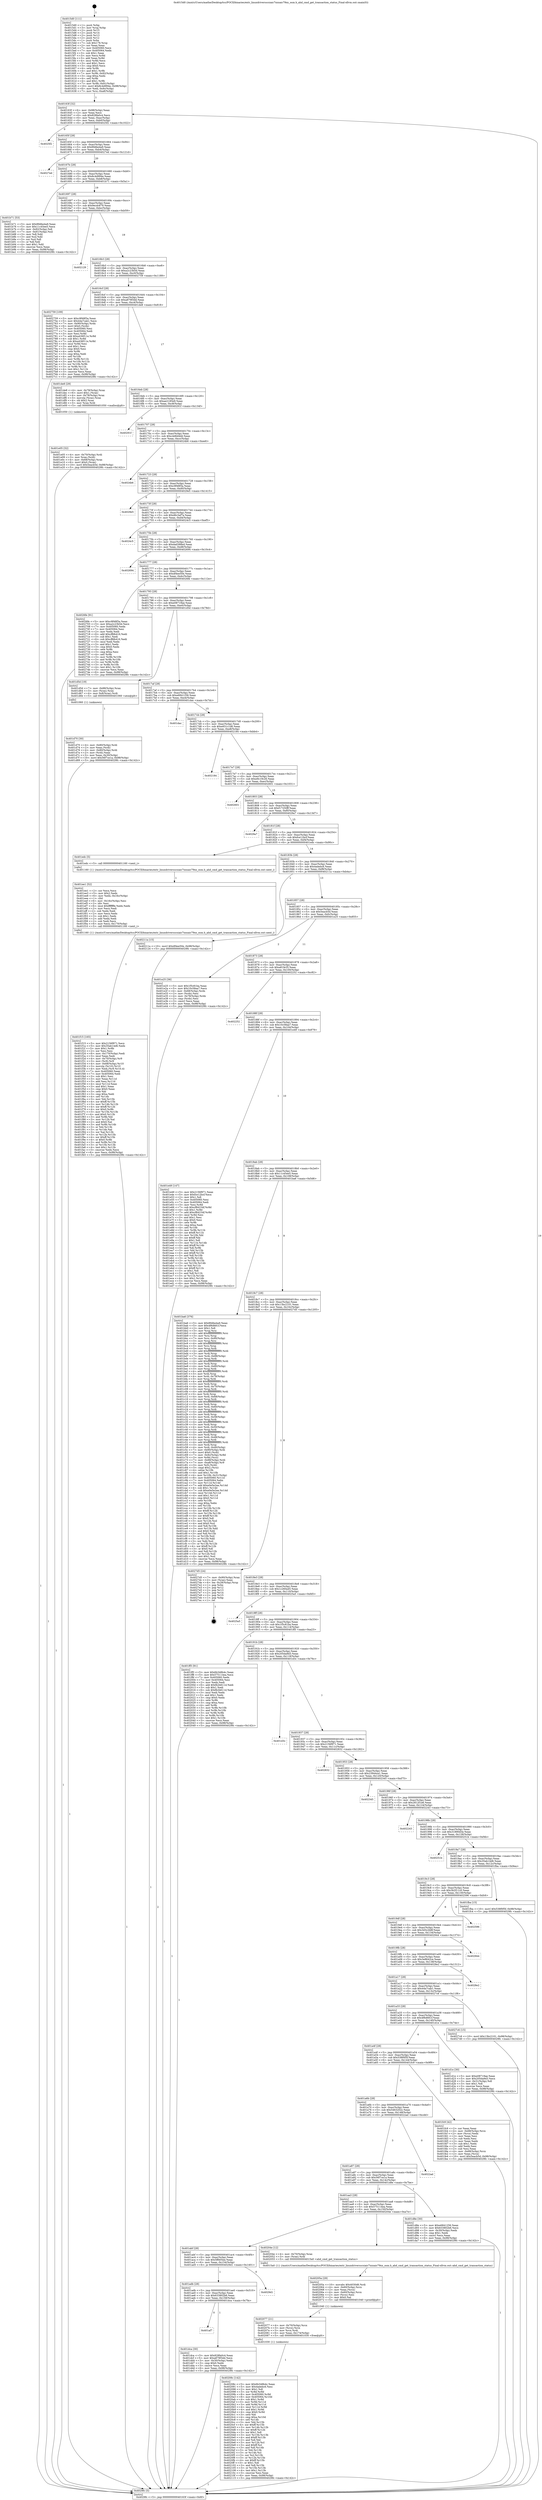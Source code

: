 digraph "0x4015d0" {
  label = "0x4015d0 (/mnt/c/Users/mathe/Desktop/tcc/POCII/binaries/extr_linuxdriversscsiaic7xxxaic79xx_osm.h_ahd_cmd_get_transaction_status_Final-ollvm.out::main(0))"
  labelloc = "t"
  node[shape=record]

  Entry [label="",width=0.3,height=0.3,shape=circle,fillcolor=black,style=filled]
  "0x40163f" [label="{
     0x40163f [32]\l
     | [instrs]\l
     &nbsp;&nbsp;0x40163f \<+6\>: mov -0x98(%rbp),%eax\l
     &nbsp;&nbsp;0x401645 \<+2\>: mov %eax,%ecx\l
     &nbsp;&nbsp;0x401647 \<+6\>: sub $0x828fa0c4,%ecx\l
     &nbsp;&nbsp;0x40164d \<+6\>: mov %eax,-0xac(%rbp)\l
     &nbsp;&nbsp;0x401653 \<+6\>: mov %ecx,-0xb0(%rbp)\l
     &nbsp;&nbsp;0x401659 \<+6\>: je 00000000004025f2 \<main+0x1022\>\l
  }"]
  "0x4025f2" [label="{
     0x4025f2\l
  }", style=dashed]
  "0x40165f" [label="{
     0x40165f [28]\l
     | [instrs]\l
     &nbsp;&nbsp;0x40165f \<+5\>: jmp 0000000000401664 \<main+0x94\>\l
     &nbsp;&nbsp;0x401664 \<+6\>: mov -0xac(%rbp),%eax\l
     &nbsp;&nbsp;0x40166a \<+5\>: sub $0x89dbe4a9,%eax\l
     &nbsp;&nbsp;0x40166f \<+6\>: mov %eax,-0xb4(%rbp)\l
     &nbsp;&nbsp;0x401675 \<+6\>: je 00000000004027ed \<main+0x121d\>\l
  }"]
  Exit [label="",width=0.3,height=0.3,shape=circle,fillcolor=black,style=filled,peripheries=2]
  "0x4027ed" [label="{
     0x4027ed\l
  }", style=dashed]
  "0x40167b" [label="{
     0x40167b [28]\l
     | [instrs]\l
     &nbsp;&nbsp;0x40167b \<+5\>: jmp 0000000000401680 \<main+0xb0\>\l
     &nbsp;&nbsp;0x401680 \<+6\>: mov -0xac(%rbp),%eax\l
     &nbsp;&nbsp;0x401686 \<+5\>: sub $0x8c4d994e,%eax\l
     &nbsp;&nbsp;0x40168b \<+6\>: mov %eax,-0xb8(%rbp)\l
     &nbsp;&nbsp;0x401691 \<+6\>: je 0000000000401b71 \<main+0x5a1\>\l
  }"]
  "0x40208c" [label="{
     0x40208c [142]\l
     | [instrs]\l
     &nbsp;&nbsp;0x40208c \<+5\>: mov $0x6b348b4c,%eax\l
     &nbsp;&nbsp;0x402091 \<+5\>: mov $0x4adebc6,%esi\l
     &nbsp;&nbsp;0x402096 \<+2\>: mov $0x1,%dl\l
     &nbsp;&nbsp;0x402098 \<+3\>: xor %r8d,%r8d\l
     &nbsp;&nbsp;0x40209b \<+8\>: mov 0x405060,%r9d\l
     &nbsp;&nbsp;0x4020a3 \<+8\>: mov 0x405064,%r10d\l
     &nbsp;&nbsp;0x4020ab \<+4\>: sub $0x1,%r8d\l
     &nbsp;&nbsp;0x4020af \<+3\>: mov %r9d,%r11d\l
     &nbsp;&nbsp;0x4020b2 \<+3\>: add %r8d,%r11d\l
     &nbsp;&nbsp;0x4020b5 \<+4\>: imul %r11d,%r9d\l
     &nbsp;&nbsp;0x4020b9 \<+4\>: and $0x1,%r9d\l
     &nbsp;&nbsp;0x4020bd \<+4\>: cmp $0x0,%r9d\l
     &nbsp;&nbsp;0x4020c1 \<+3\>: sete %bl\l
     &nbsp;&nbsp;0x4020c4 \<+4\>: cmp $0xa,%r10d\l
     &nbsp;&nbsp;0x4020c8 \<+4\>: setl %r14b\l
     &nbsp;&nbsp;0x4020cc \<+3\>: mov %bl,%r15b\l
     &nbsp;&nbsp;0x4020cf \<+4\>: xor $0xff,%r15b\l
     &nbsp;&nbsp;0x4020d3 \<+3\>: mov %r14b,%r12b\l
     &nbsp;&nbsp;0x4020d6 \<+4\>: xor $0xff,%r12b\l
     &nbsp;&nbsp;0x4020da \<+3\>: xor $0x1,%dl\l
     &nbsp;&nbsp;0x4020dd \<+3\>: mov %r15b,%r13b\l
     &nbsp;&nbsp;0x4020e0 \<+4\>: and $0xff,%r13b\l
     &nbsp;&nbsp;0x4020e4 \<+2\>: and %dl,%bl\l
     &nbsp;&nbsp;0x4020e6 \<+3\>: mov %r12b,%cl\l
     &nbsp;&nbsp;0x4020e9 \<+3\>: and $0xff,%cl\l
     &nbsp;&nbsp;0x4020ec \<+3\>: and %dl,%r14b\l
     &nbsp;&nbsp;0x4020ef \<+3\>: or %bl,%r13b\l
     &nbsp;&nbsp;0x4020f2 \<+3\>: or %r14b,%cl\l
     &nbsp;&nbsp;0x4020f5 \<+3\>: xor %cl,%r13b\l
     &nbsp;&nbsp;0x4020f8 \<+3\>: or %r12b,%r15b\l
     &nbsp;&nbsp;0x4020fb \<+4\>: xor $0xff,%r15b\l
     &nbsp;&nbsp;0x4020ff \<+3\>: or $0x1,%dl\l
     &nbsp;&nbsp;0x402102 \<+3\>: and %dl,%r15b\l
     &nbsp;&nbsp;0x402105 \<+3\>: or %r15b,%r13b\l
     &nbsp;&nbsp;0x402108 \<+4\>: test $0x1,%r13b\l
     &nbsp;&nbsp;0x40210c \<+3\>: cmovne %esi,%eax\l
     &nbsp;&nbsp;0x40210f \<+6\>: mov %eax,-0x98(%rbp)\l
     &nbsp;&nbsp;0x402115 \<+5\>: jmp 00000000004029fc \<main+0x142c\>\l
  }"]
  "0x401b71" [label="{
     0x401b71 [53]\l
     | [instrs]\l
     &nbsp;&nbsp;0x401b71 \<+5\>: mov $0x89dbe4a9,%eax\l
     &nbsp;&nbsp;0x401b76 \<+5\>: mov $0x11c45ee5,%ecx\l
     &nbsp;&nbsp;0x401b7b \<+6\>: mov -0x92(%rbp),%dl\l
     &nbsp;&nbsp;0x401b81 \<+7\>: mov -0x91(%rbp),%sil\l
     &nbsp;&nbsp;0x401b88 \<+3\>: mov %dl,%dil\l
     &nbsp;&nbsp;0x401b8b \<+3\>: and %sil,%dil\l
     &nbsp;&nbsp;0x401b8e \<+3\>: xor %sil,%dl\l
     &nbsp;&nbsp;0x401b91 \<+3\>: or %dl,%dil\l
     &nbsp;&nbsp;0x401b94 \<+4\>: test $0x1,%dil\l
     &nbsp;&nbsp;0x401b98 \<+3\>: cmovne %ecx,%eax\l
     &nbsp;&nbsp;0x401b9b \<+6\>: mov %eax,-0x98(%rbp)\l
     &nbsp;&nbsp;0x401ba1 \<+5\>: jmp 00000000004029fc \<main+0x142c\>\l
  }"]
  "0x401697" [label="{
     0x401697 [28]\l
     | [instrs]\l
     &nbsp;&nbsp;0x401697 \<+5\>: jmp 000000000040169c \<main+0xcc\>\l
     &nbsp;&nbsp;0x40169c \<+6\>: mov -0xac(%rbp),%eax\l
     &nbsp;&nbsp;0x4016a2 \<+5\>: sub $0x9ecdc679,%eax\l
     &nbsp;&nbsp;0x4016a7 \<+6\>: mov %eax,-0xbc(%rbp)\l
     &nbsp;&nbsp;0x4016ad \<+6\>: je 0000000000402129 \<main+0xb59\>\l
  }"]
  "0x4029fc" [label="{
     0x4029fc [5]\l
     | [instrs]\l
     &nbsp;&nbsp;0x4029fc \<+5\>: jmp 000000000040163f \<main+0x6f\>\l
  }"]
  "0x4015d0" [label="{
     0x4015d0 [111]\l
     | [instrs]\l
     &nbsp;&nbsp;0x4015d0 \<+1\>: push %rbp\l
     &nbsp;&nbsp;0x4015d1 \<+3\>: mov %rsp,%rbp\l
     &nbsp;&nbsp;0x4015d4 \<+2\>: push %r15\l
     &nbsp;&nbsp;0x4015d6 \<+2\>: push %r14\l
     &nbsp;&nbsp;0x4015d8 \<+2\>: push %r13\l
     &nbsp;&nbsp;0x4015da \<+2\>: push %r12\l
     &nbsp;&nbsp;0x4015dc \<+1\>: push %rbx\l
     &nbsp;&nbsp;0x4015dd \<+7\>: sub $0x178,%rsp\l
     &nbsp;&nbsp;0x4015e4 \<+2\>: xor %eax,%eax\l
     &nbsp;&nbsp;0x4015e6 \<+7\>: mov 0x405060,%ecx\l
     &nbsp;&nbsp;0x4015ed \<+7\>: mov 0x405064,%edx\l
     &nbsp;&nbsp;0x4015f4 \<+3\>: sub $0x1,%eax\l
     &nbsp;&nbsp;0x4015f7 \<+3\>: mov %ecx,%r8d\l
     &nbsp;&nbsp;0x4015fa \<+3\>: add %eax,%r8d\l
     &nbsp;&nbsp;0x4015fd \<+4\>: imul %r8d,%ecx\l
     &nbsp;&nbsp;0x401601 \<+3\>: and $0x1,%ecx\l
     &nbsp;&nbsp;0x401604 \<+3\>: cmp $0x0,%ecx\l
     &nbsp;&nbsp;0x401607 \<+4\>: sete %r9b\l
     &nbsp;&nbsp;0x40160b \<+4\>: and $0x1,%r9b\l
     &nbsp;&nbsp;0x40160f \<+7\>: mov %r9b,-0x92(%rbp)\l
     &nbsp;&nbsp;0x401616 \<+3\>: cmp $0xa,%edx\l
     &nbsp;&nbsp;0x401619 \<+4\>: setl %r9b\l
     &nbsp;&nbsp;0x40161d \<+4\>: and $0x1,%r9b\l
     &nbsp;&nbsp;0x401621 \<+7\>: mov %r9b,-0x91(%rbp)\l
     &nbsp;&nbsp;0x401628 \<+10\>: movl $0x8c4d994e,-0x98(%rbp)\l
     &nbsp;&nbsp;0x401632 \<+6\>: mov %edi,-0x9c(%rbp)\l
     &nbsp;&nbsp;0x401638 \<+7\>: mov %rsi,-0xa8(%rbp)\l
  }"]
  "0x402077" [label="{
     0x402077 [21]\l
     | [instrs]\l
     &nbsp;&nbsp;0x402077 \<+4\>: mov -0x70(%rbp),%rcx\l
     &nbsp;&nbsp;0x40207b \<+3\>: mov (%rcx),%rcx\l
     &nbsp;&nbsp;0x40207e \<+3\>: mov %rcx,%rdi\l
     &nbsp;&nbsp;0x402081 \<+6\>: mov %eax,-0x174(%rbp)\l
     &nbsp;&nbsp;0x402087 \<+5\>: call 0000000000401030 \<free@plt\>\l
     | [calls]\l
     &nbsp;&nbsp;0x401030 \{1\} (unknown)\l
  }"]
  "0x402129" [label="{
     0x402129\l
  }", style=dashed]
  "0x4016b3" [label="{
     0x4016b3 [28]\l
     | [instrs]\l
     &nbsp;&nbsp;0x4016b3 \<+5\>: jmp 00000000004016b8 \<main+0xe8\>\l
     &nbsp;&nbsp;0x4016b8 \<+6\>: mov -0xac(%rbp),%eax\l
     &nbsp;&nbsp;0x4016be \<+5\>: sub $0xa2c23b5d,%eax\l
     &nbsp;&nbsp;0x4016c3 \<+6\>: mov %eax,-0xc0(%rbp)\l
     &nbsp;&nbsp;0x4016c9 \<+6\>: je 0000000000402759 \<main+0x1189\>\l
  }"]
  "0x40205a" [label="{
     0x40205a [29]\l
     | [instrs]\l
     &nbsp;&nbsp;0x40205a \<+10\>: movabs $0x4030d6,%rdi\l
     &nbsp;&nbsp;0x402064 \<+4\>: mov -0x60(%rbp),%rcx\l
     &nbsp;&nbsp;0x402068 \<+2\>: mov %eax,(%rcx)\l
     &nbsp;&nbsp;0x40206a \<+4\>: mov -0x60(%rbp),%rcx\l
     &nbsp;&nbsp;0x40206e \<+2\>: mov (%rcx),%esi\l
     &nbsp;&nbsp;0x402070 \<+2\>: mov $0x0,%al\l
     &nbsp;&nbsp;0x402072 \<+5\>: call 0000000000401040 \<printf@plt\>\l
     | [calls]\l
     &nbsp;&nbsp;0x401040 \{1\} (unknown)\l
  }"]
  "0x402759" [label="{
     0x402759 [109]\l
     | [instrs]\l
     &nbsp;&nbsp;0x402759 \<+5\>: mov $0xc9f48f3a,%eax\l
     &nbsp;&nbsp;0x40275e \<+5\>: mov $0x44a7cab1,%ecx\l
     &nbsp;&nbsp;0x402763 \<+7\>: mov -0x90(%rbp),%rdx\l
     &nbsp;&nbsp;0x40276a \<+6\>: movl $0x0,(%rdx)\l
     &nbsp;&nbsp;0x402770 \<+7\>: mov 0x405060,%esi\l
     &nbsp;&nbsp;0x402777 \<+7\>: mov 0x405064,%edi\l
     &nbsp;&nbsp;0x40277e \<+3\>: mov %esi,%r8d\l
     &nbsp;&nbsp;0x402781 \<+7\>: add $0xa436f11e,%r8d\l
     &nbsp;&nbsp;0x402788 \<+4\>: sub $0x1,%r8d\l
     &nbsp;&nbsp;0x40278c \<+7\>: sub $0xa436f11e,%r8d\l
     &nbsp;&nbsp;0x402793 \<+4\>: imul %r8d,%esi\l
     &nbsp;&nbsp;0x402797 \<+3\>: and $0x1,%esi\l
     &nbsp;&nbsp;0x40279a \<+3\>: cmp $0x0,%esi\l
     &nbsp;&nbsp;0x40279d \<+4\>: sete %r9b\l
     &nbsp;&nbsp;0x4027a1 \<+3\>: cmp $0xa,%edi\l
     &nbsp;&nbsp;0x4027a4 \<+4\>: setl %r10b\l
     &nbsp;&nbsp;0x4027a8 \<+3\>: mov %r9b,%r11b\l
     &nbsp;&nbsp;0x4027ab \<+3\>: and %r10b,%r11b\l
     &nbsp;&nbsp;0x4027ae \<+3\>: xor %r10b,%r9b\l
     &nbsp;&nbsp;0x4027b1 \<+3\>: or %r9b,%r11b\l
     &nbsp;&nbsp;0x4027b4 \<+4\>: test $0x1,%r11b\l
     &nbsp;&nbsp;0x4027b8 \<+3\>: cmovne %ecx,%eax\l
     &nbsp;&nbsp;0x4027bb \<+6\>: mov %eax,-0x98(%rbp)\l
     &nbsp;&nbsp;0x4027c1 \<+5\>: jmp 00000000004029fc \<main+0x142c\>\l
  }"]
  "0x4016cf" [label="{
     0x4016cf [28]\l
     | [instrs]\l
     &nbsp;&nbsp;0x4016cf \<+5\>: jmp 00000000004016d4 \<main+0x104\>\l
     &nbsp;&nbsp;0x4016d4 \<+6\>: mov -0xac(%rbp),%eax\l
     &nbsp;&nbsp;0x4016da \<+5\>: sub $0xa879f3dd,%eax\l
     &nbsp;&nbsp;0x4016df \<+6\>: mov %eax,-0xc4(%rbp)\l
     &nbsp;&nbsp;0x4016e5 \<+6\>: je 0000000000401de8 \<main+0x818\>\l
  }"]
  "0x401f15" [label="{
     0x401f15 [165]\l
     | [instrs]\l
     &nbsp;&nbsp;0x401f15 \<+5\>: mov $0x2156f971,%ecx\l
     &nbsp;&nbsp;0x401f1a \<+5\>: mov $0x35ab14d6,%edx\l
     &nbsp;&nbsp;0x401f1f \<+3\>: mov $0x1,%r8b\l
     &nbsp;&nbsp;0x401f22 \<+2\>: xor %esi,%esi\l
     &nbsp;&nbsp;0x401f24 \<+6\>: mov -0x170(%rbp),%edi\l
     &nbsp;&nbsp;0x401f2a \<+3\>: imul %eax,%edi\l
     &nbsp;&nbsp;0x401f2d \<+4\>: mov -0x70(%rbp),%r9\l
     &nbsp;&nbsp;0x401f31 \<+3\>: mov (%r9),%r9\l
     &nbsp;&nbsp;0x401f34 \<+4\>: mov -0x68(%rbp),%r10\l
     &nbsp;&nbsp;0x401f38 \<+3\>: movslq (%r10),%r10\l
     &nbsp;&nbsp;0x401f3b \<+4\>: mov %edi,(%r9,%r10,4)\l
     &nbsp;&nbsp;0x401f3f \<+7\>: mov 0x405060,%eax\l
     &nbsp;&nbsp;0x401f46 \<+7\>: mov 0x405064,%edi\l
     &nbsp;&nbsp;0x401f4d \<+3\>: sub $0x1,%esi\l
     &nbsp;&nbsp;0x401f50 \<+3\>: mov %eax,%r11d\l
     &nbsp;&nbsp;0x401f53 \<+3\>: add %esi,%r11d\l
     &nbsp;&nbsp;0x401f56 \<+4\>: imul %r11d,%eax\l
     &nbsp;&nbsp;0x401f5a \<+3\>: and $0x1,%eax\l
     &nbsp;&nbsp;0x401f5d \<+3\>: cmp $0x0,%eax\l
     &nbsp;&nbsp;0x401f60 \<+3\>: sete %bl\l
     &nbsp;&nbsp;0x401f63 \<+3\>: cmp $0xa,%edi\l
     &nbsp;&nbsp;0x401f66 \<+4\>: setl %r14b\l
     &nbsp;&nbsp;0x401f6a \<+3\>: mov %bl,%r15b\l
     &nbsp;&nbsp;0x401f6d \<+4\>: xor $0xff,%r15b\l
     &nbsp;&nbsp;0x401f71 \<+3\>: mov %r14b,%r12b\l
     &nbsp;&nbsp;0x401f74 \<+4\>: xor $0xff,%r12b\l
     &nbsp;&nbsp;0x401f78 \<+4\>: xor $0x0,%r8b\l
     &nbsp;&nbsp;0x401f7c \<+3\>: mov %r15b,%r13b\l
     &nbsp;&nbsp;0x401f7f \<+4\>: and $0x0,%r13b\l
     &nbsp;&nbsp;0x401f83 \<+3\>: and %r8b,%bl\l
     &nbsp;&nbsp;0x401f86 \<+3\>: mov %r12b,%al\l
     &nbsp;&nbsp;0x401f89 \<+2\>: and $0x0,%al\l
     &nbsp;&nbsp;0x401f8b \<+3\>: and %r8b,%r14b\l
     &nbsp;&nbsp;0x401f8e \<+3\>: or %bl,%r13b\l
     &nbsp;&nbsp;0x401f91 \<+3\>: or %r14b,%al\l
     &nbsp;&nbsp;0x401f94 \<+3\>: xor %al,%r13b\l
     &nbsp;&nbsp;0x401f97 \<+3\>: or %r12b,%r15b\l
     &nbsp;&nbsp;0x401f9a \<+4\>: xor $0xff,%r15b\l
     &nbsp;&nbsp;0x401f9e \<+4\>: or $0x0,%r8b\l
     &nbsp;&nbsp;0x401fa2 \<+3\>: and %r8b,%r15b\l
     &nbsp;&nbsp;0x401fa5 \<+3\>: or %r15b,%r13b\l
     &nbsp;&nbsp;0x401fa8 \<+4\>: test $0x1,%r13b\l
     &nbsp;&nbsp;0x401fac \<+3\>: cmovne %edx,%ecx\l
     &nbsp;&nbsp;0x401faf \<+6\>: mov %ecx,-0x98(%rbp)\l
     &nbsp;&nbsp;0x401fb5 \<+5\>: jmp 00000000004029fc \<main+0x142c\>\l
  }"]
  "0x401de8" [label="{
     0x401de8 [29]\l
     | [instrs]\l
     &nbsp;&nbsp;0x401de8 \<+4\>: mov -0x78(%rbp),%rax\l
     &nbsp;&nbsp;0x401dec \<+6\>: movl $0x1,(%rax)\l
     &nbsp;&nbsp;0x401df2 \<+4\>: mov -0x78(%rbp),%rax\l
     &nbsp;&nbsp;0x401df6 \<+3\>: movslq (%rax),%rax\l
     &nbsp;&nbsp;0x401df9 \<+4\>: shl $0x2,%rax\l
     &nbsp;&nbsp;0x401dfd \<+3\>: mov %rax,%rdi\l
     &nbsp;&nbsp;0x401e00 \<+5\>: call 0000000000401050 \<malloc@plt\>\l
     | [calls]\l
     &nbsp;&nbsp;0x401050 \{1\} (unknown)\l
  }"]
  "0x4016eb" [label="{
     0x4016eb [28]\l
     | [instrs]\l
     &nbsp;&nbsp;0x4016eb \<+5\>: jmp 00000000004016f0 \<main+0x120\>\l
     &nbsp;&nbsp;0x4016f0 \<+6\>: mov -0xac(%rbp),%eax\l
     &nbsp;&nbsp;0x4016f6 \<+5\>: sub $0xae2185e9,%eax\l
     &nbsp;&nbsp;0x4016fb \<+6\>: mov %eax,-0xc8(%rbp)\l
     &nbsp;&nbsp;0x401701 \<+6\>: je 000000000040291f \<main+0x134f\>\l
  }"]
  "0x401ee1" [label="{
     0x401ee1 [52]\l
     | [instrs]\l
     &nbsp;&nbsp;0x401ee1 \<+2\>: xor %ecx,%ecx\l
     &nbsp;&nbsp;0x401ee3 \<+5\>: mov $0x2,%edx\l
     &nbsp;&nbsp;0x401ee8 \<+6\>: mov %edx,-0x16c(%rbp)\l
     &nbsp;&nbsp;0x401eee \<+1\>: cltd\l
     &nbsp;&nbsp;0x401eef \<+6\>: mov -0x16c(%rbp),%esi\l
     &nbsp;&nbsp;0x401ef5 \<+2\>: idiv %esi\l
     &nbsp;&nbsp;0x401ef7 \<+6\>: imul $0xfffffffe,%edx,%edx\l
     &nbsp;&nbsp;0x401efd \<+2\>: mov %ecx,%edi\l
     &nbsp;&nbsp;0x401eff \<+2\>: sub %edx,%edi\l
     &nbsp;&nbsp;0x401f01 \<+2\>: mov %ecx,%edx\l
     &nbsp;&nbsp;0x401f03 \<+3\>: sub $0x1,%edx\l
     &nbsp;&nbsp;0x401f06 \<+2\>: add %edx,%edi\l
     &nbsp;&nbsp;0x401f08 \<+2\>: sub %edi,%ecx\l
     &nbsp;&nbsp;0x401f0a \<+6\>: mov %ecx,-0x170(%rbp)\l
     &nbsp;&nbsp;0x401f10 \<+5\>: call 0000000000401160 \<next_i\>\l
     | [calls]\l
     &nbsp;&nbsp;0x401160 \{1\} (/mnt/c/Users/mathe/Desktop/tcc/POCII/binaries/extr_linuxdriversscsiaic7xxxaic79xx_osm.h_ahd_cmd_get_transaction_status_Final-ollvm.out::next_i)\l
  }"]
  "0x40291f" [label="{
     0x40291f\l
  }", style=dashed]
  "0x401707" [label="{
     0x401707 [28]\l
     | [instrs]\l
     &nbsp;&nbsp;0x401707 \<+5\>: jmp 000000000040170c \<main+0x13c\>\l
     &nbsp;&nbsp;0x40170c \<+6\>: mov -0xac(%rbp),%eax\l
     &nbsp;&nbsp;0x401712 \<+5\>: sub $0xc4d6d4dd,%eax\l
     &nbsp;&nbsp;0x401717 \<+6\>: mov %eax,-0xcc(%rbp)\l
     &nbsp;&nbsp;0x40171d \<+6\>: je 00000000004024b6 \<main+0xee6\>\l
  }"]
  "0x401e05" [label="{
     0x401e05 [32]\l
     | [instrs]\l
     &nbsp;&nbsp;0x401e05 \<+4\>: mov -0x70(%rbp),%rdi\l
     &nbsp;&nbsp;0x401e09 \<+3\>: mov %rax,(%rdi)\l
     &nbsp;&nbsp;0x401e0c \<+4\>: mov -0x68(%rbp),%rax\l
     &nbsp;&nbsp;0x401e10 \<+6\>: movl $0x0,(%rax)\l
     &nbsp;&nbsp;0x401e16 \<+10\>: movl $0x5eacb5d,-0x98(%rbp)\l
     &nbsp;&nbsp;0x401e20 \<+5\>: jmp 00000000004029fc \<main+0x142c\>\l
  }"]
  "0x4024b6" [label="{
     0x4024b6\l
  }", style=dashed]
  "0x401723" [label="{
     0x401723 [28]\l
     | [instrs]\l
     &nbsp;&nbsp;0x401723 \<+5\>: jmp 0000000000401728 \<main+0x158\>\l
     &nbsp;&nbsp;0x401728 \<+6\>: mov -0xac(%rbp),%eax\l
     &nbsp;&nbsp;0x40172e \<+5\>: sub $0xc9f48f3a,%eax\l
     &nbsp;&nbsp;0x401733 \<+6\>: mov %eax,-0xd0(%rbp)\l
     &nbsp;&nbsp;0x401739 \<+6\>: je 00000000004029e5 \<main+0x1415\>\l
  }"]
  "0x401af7" [label="{
     0x401af7\l
  }", style=dashed]
  "0x4029e5" [label="{
     0x4029e5\l
  }", style=dashed]
  "0x40173f" [label="{
     0x40173f [28]\l
     | [instrs]\l
     &nbsp;&nbsp;0x40173f \<+5\>: jmp 0000000000401744 \<main+0x174\>\l
     &nbsp;&nbsp;0x401744 \<+6\>: mov -0xac(%rbp),%eax\l
     &nbsp;&nbsp;0x40174a \<+5\>: sub $0xd6c3af7a,%eax\l
     &nbsp;&nbsp;0x40174f \<+6\>: mov %eax,-0xd4(%rbp)\l
     &nbsp;&nbsp;0x401755 \<+6\>: je 00000000004024c5 \<main+0xef5\>\l
  }"]
  "0x401dca" [label="{
     0x401dca [30]\l
     | [instrs]\l
     &nbsp;&nbsp;0x401dca \<+5\>: mov $0x828fa0c4,%eax\l
     &nbsp;&nbsp;0x401dcf \<+5\>: mov $0xa879f3dd,%ecx\l
     &nbsp;&nbsp;0x401dd4 \<+3\>: mov -0x30(%rbp),%edx\l
     &nbsp;&nbsp;0x401dd7 \<+3\>: cmp $0x0,%edx\l
     &nbsp;&nbsp;0x401dda \<+3\>: cmove %ecx,%eax\l
     &nbsp;&nbsp;0x401ddd \<+6\>: mov %eax,-0x98(%rbp)\l
     &nbsp;&nbsp;0x401de3 \<+5\>: jmp 00000000004029fc \<main+0x142c\>\l
  }"]
  "0x4024c5" [label="{
     0x4024c5\l
  }", style=dashed]
  "0x40175b" [label="{
     0x40175b [28]\l
     | [instrs]\l
     &nbsp;&nbsp;0x40175b \<+5\>: jmp 0000000000401760 \<main+0x190\>\l
     &nbsp;&nbsp;0x401760 \<+6\>: mov -0xac(%rbp),%eax\l
     &nbsp;&nbsp;0x401766 \<+5\>: sub $0xdad388ed,%eax\l
     &nbsp;&nbsp;0x40176b \<+6\>: mov %eax,-0xd8(%rbp)\l
     &nbsp;&nbsp;0x401771 \<+6\>: je 0000000000402694 \<main+0x10c4\>\l
  }"]
  "0x401adb" [label="{
     0x401adb [28]\l
     | [instrs]\l
     &nbsp;&nbsp;0x401adb \<+5\>: jmp 0000000000401ae0 \<main+0x510\>\l
     &nbsp;&nbsp;0x401ae0 \<+6\>: mov -0xac(%rbp),%eax\l
     &nbsp;&nbsp;0x401ae6 \<+5\>: sub $0x633802b6,%eax\l
     &nbsp;&nbsp;0x401aeb \<+6\>: mov %eax,-0x158(%rbp)\l
     &nbsp;&nbsp;0x401af1 \<+6\>: je 0000000000401dca \<main+0x7fa\>\l
  }"]
  "0x402694" [label="{
     0x402694\l
  }", style=dashed]
  "0x401777" [label="{
     0x401777 [28]\l
     | [instrs]\l
     &nbsp;&nbsp;0x401777 \<+5\>: jmp 000000000040177c \<main+0x1ac\>\l
     &nbsp;&nbsp;0x40177c \<+6\>: mov -0xac(%rbp),%eax\l
     &nbsp;&nbsp;0x401782 \<+5\>: sub $0xdf4ee50e,%eax\l
     &nbsp;&nbsp;0x401787 \<+6\>: mov %eax,-0xdc(%rbp)\l
     &nbsp;&nbsp;0x40178d \<+6\>: je 00000000004026fe \<main+0x112e\>\l
  }"]
  "0x4029d1" [label="{
     0x4029d1\l
  }", style=dashed]
  "0x4026fe" [label="{
     0x4026fe [91]\l
     | [instrs]\l
     &nbsp;&nbsp;0x4026fe \<+5\>: mov $0xc9f48f3a,%eax\l
     &nbsp;&nbsp;0x402703 \<+5\>: mov $0xa2c23b5d,%ecx\l
     &nbsp;&nbsp;0x402708 \<+7\>: mov 0x405060,%edx\l
     &nbsp;&nbsp;0x40270f \<+7\>: mov 0x405064,%esi\l
     &nbsp;&nbsp;0x402716 \<+2\>: mov %edx,%edi\l
     &nbsp;&nbsp;0x402718 \<+6\>: add $0xcffdb416,%edi\l
     &nbsp;&nbsp;0x40271e \<+3\>: sub $0x1,%edi\l
     &nbsp;&nbsp;0x402721 \<+6\>: sub $0xcffdb416,%edi\l
     &nbsp;&nbsp;0x402727 \<+3\>: imul %edi,%edx\l
     &nbsp;&nbsp;0x40272a \<+3\>: and $0x1,%edx\l
     &nbsp;&nbsp;0x40272d \<+3\>: cmp $0x0,%edx\l
     &nbsp;&nbsp;0x402730 \<+4\>: sete %r8b\l
     &nbsp;&nbsp;0x402734 \<+3\>: cmp $0xa,%esi\l
     &nbsp;&nbsp;0x402737 \<+4\>: setl %r9b\l
     &nbsp;&nbsp;0x40273b \<+3\>: mov %r8b,%r10b\l
     &nbsp;&nbsp;0x40273e \<+3\>: and %r9b,%r10b\l
     &nbsp;&nbsp;0x402741 \<+3\>: xor %r9b,%r8b\l
     &nbsp;&nbsp;0x402744 \<+3\>: or %r8b,%r10b\l
     &nbsp;&nbsp;0x402747 \<+4\>: test $0x1,%r10b\l
     &nbsp;&nbsp;0x40274b \<+3\>: cmovne %ecx,%eax\l
     &nbsp;&nbsp;0x40274e \<+6\>: mov %eax,-0x98(%rbp)\l
     &nbsp;&nbsp;0x402754 \<+5\>: jmp 00000000004029fc \<main+0x142c\>\l
  }"]
  "0x401793" [label="{
     0x401793 [28]\l
     | [instrs]\l
     &nbsp;&nbsp;0x401793 \<+5\>: jmp 0000000000401798 \<main+0x1c8\>\l
     &nbsp;&nbsp;0x401798 \<+6\>: mov -0xac(%rbp),%eax\l
     &nbsp;&nbsp;0x40179e \<+5\>: sub $0xe08719ae,%eax\l
     &nbsp;&nbsp;0x4017a3 \<+6\>: mov %eax,-0xe0(%rbp)\l
     &nbsp;&nbsp;0x4017a9 \<+6\>: je 0000000000401d5d \<main+0x78d\>\l
  }"]
  "0x401abf" [label="{
     0x401abf [28]\l
     | [instrs]\l
     &nbsp;&nbsp;0x401abf \<+5\>: jmp 0000000000401ac4 \<main+0x4f4\>\l
     &nbsp;&nbsp;0x401ac4 \<+6\>: mov -0xac(%rbp),%eax\l
     &nbsp;&nbsp;0x401aca \<+5\>: sub $0x5ff405ee,%eax\l
     &nbsp;&nbsp;0x401acf \<+6\>: mov %eax,-0x154(%rbp)\l
     &nbsp;&nbsp;0x401ad5 \<+6\>: je 00000000004029d1 \<main+0x1401\>\l
  }"]
  "0x401d5d" [label="{
     0x401d5d [19]\l
     | [instrs]\l
     &nbsp;&nbsp;0x401d5d \<+7\>: mov -0x88(%rbp),%rax\l
     &nbsp;&nbsp;0x401d64 \<+3\>: mov (%rax),%rax\l
     &nbsp;&nbsp;0x401d67 \<+4\>: mov 0x8(%rax),%rdi\l
     &nbsp;&nbsp;0x401d6b \<+5\>: call 0000000000401060 \<atoi@plt\>\l
     | [calls]\l
     &nbsp;&nbsp;0x401060 \{1\} (unknown)\l
  }"]
  "0x4017af" [label="{
     0x4017af [28]\l
     | [instrs]\l
     &nbsp;&nbsp;0x4017af \<+5\>: jmp 00000000004017b4 \<main+0x1e4\>\l
     &nbsp;&nbsp;0x4017b4 \<+6\>: mov -0xac(%rbp),%eax\l
     &nbsp;&nbsp;0x4017ba \<+5\>: sub $0xe6841256,%eax\l
     &nbsp;&nbsp;0x4017bf \<+6\>: mov %eax,-0xe4(%rbp)\l
     &nbsp;&nbsp;0x4017c5 \<+6\>: je 0000000000401dac \<main+0x7dc\>\l
  }"]
  "0x40204e" [label="{
     0x40204e [12]\l
     | [instrs]\l
     &nbsp;&nbsp;0x40204e \<+4\>: mov -0x70(%rbp),%rax\l
     &nbsp;&nbsp;0x402052 \<+3\>: mov (%rax),%rdi\l
     &nbsp;&nbsp;0x402055 \<+5\>: call 00000000004015a0 \<ahd_cmd_get_transaction_status\>\l
     | [calls]\l
     &nbsp;&nbsp;0x4015a0 \{1\} (/mnt/c/Users/mathe/Desktop/tcc/POCII/binaries/extr_linuxdriversscsiaic7xxxaic79xx_osm.h_ahd_cmd_get_transaction_status_Final-ollvm.out::ahd_cmd_get_transaction_status)\l
  }"]
  "0x401dac" [label="{
     0x401dac\l
  }", style=dashed]
  "0x4017cb" [label="{
     0x4017cb [28]\l
     | [instrs]\l
     &nbsp;&nbsp;0x4017cb \<+5\>: jmp 00000000004017d0 \<main+0x200\>\l
     &nbsp;&nbsp;0x4017d0 \<+6\>: mov -0xac(%rbp),%eax\l
     &nbsp;&nbsp;0x4017d6 \<+5\>: sub $0xe931c1d6,%eax\l
     &nbsp;&nbsp;0x4017db \<+6\>: mov %eax,-0xe8(%rbp)\l
     &nbsp;&nbsp;0x4017e1 \<+6\>: je 0000000000402184 \<main+0xbb4\>\l
  }"]
  "0x401aa3" [label="{
     0x401aa3 [28]\l
     | [instrs]\l
     &nbsp;&nbsp;0x401aa3 \<+5\>: jmp 0000000000401aa8 \<main+0x4d8\>\l
     &nbsp;&nbsp;0x401aa8 \<+6\>: mov -0xac(%rbp),%eax\l
     &nbsp;&nbsp;0x401aae \<+5\>: sub $0x575114ea,%eax\l
     &nbsp;&nbsp;0x401ab3 \<+6\>: mov %eax,-0x150(%rbp)\l
     &nbsp;&nbsp;0x401ab9 \<+6\>: je 000000000040204e \<main+0xa7e\>\l
  }"]
  "0x402184" [label="{
     0x402184\l
  }", style=dashed]
  "0x4017e7" [label="{
     0x4017e7 [28]\l
     | [instrs]\l
     &nbsp;&nbsp;0x4017e7 \<+5\>: jmp 00000000004017ec \<main+0x21c\>\l
     &nbsp;&nbsp;0x4017ec \<+6\>: mov -0xac(%rbp),%eax\l
     &nbsp;&nbsp;0x4017f2 \<+5\>: sub $0xe9c19c26,%eax\l
     &nbsp;&nbsp;0x4017f7 \<+6\>: mov %eax,-0xec(%rbp)\l
     &nbsp;&nbsp;0x4017fd \<+6\>: je 0000000000402601 \<main+0x1031\>\l
  }"]
  "0x401d8e" [label="{
     0x401d8e [30]\l
     | [instrs]\l
     &nbsp;&nbsp;0x401d8e \<+5\>: mov $0xe6841256,%eax\l
     &nbsp;&nbsp;0x401d93 \<+5\>: mov $0x633802b6,%ecx\l
     &nbsp;&nbsp;0x401d98 \<+3\>: mov -0x30(%rbp),%edx\l
     &nbsp;&nbsp;0x401d9b \<+3\>: cmp $0x1,%edx\l
     &nbsp;&nbsp;0x401d9e \<+3\>: cmovl %ecx,%eax\l
     &nbsp;&nbsp;0x401da1 \<+6\>: mov %eax,-0x98(%rbp)\l
     &nbsp;&nbsp;0x401da7 \<+5\>: jmp 00000000004029fc \<main+0x142c\>\l
  }"]
  "0x402601" [label="{
     0x402601\l
  }", style=dashed]
  "0x401803" [label="{
     0x401803 [28]\l
     | [instrs]\l
     &nbsp;&nbsp;0x401803 \<+5\>: jmp 0000000000401808 \<main+0x238\>\l
     &nbsp;&nbsp;0x401808 \<+6\>: mov -0xac(%rbp),%eax\l
     &nbsp;&nbsp;0x40180e \<+5\>: sub $0xf17250ff,%eax\l
     &nbsp;&nbsp;0x401813 \<+6\>: mov %eax,-0xf0(%rbp)\l
     &nbsp;&nbsp;0x401819 \<+6\>: je 00000000004029a7 \<main+0x13d7\>\l
  }"]
  "0x401a87" [label="{
     0x401a87 [28]\l
     | [instrs]\l
     &nbsp;&nbsp;0x401a87 \<+5\>: jmp 0000000000401a8c \<main+0x4bc\>\l
     &nbsp;&nbsp;0x401a8c \<+6\>: mov -0xac(%rbp),%eax\l
     &nbsp;&nbsp;0x401a92 \<+5\>: sub $0x56f7ce1a,%eax\l
     &nbsp;&nbsp;0x401a97 \<+6\>: mov %eax,-0x14c(%rbp)\l
     &nbsp;&nbsp;0x401a9d \<+6\>: je 0000000000401d8e \<main+0x7be\>\l
  }"]
  "0x4029a7" [label="{
     0x4029a7\l
  }", style=dashed]
  "0x40181f" [label="{
     0x40181f [28]\l
     | [instrs]\l
     &nbsp;&nbsp;0x40181f \<+5\>: jmp 0000000000401824 \<main+0x254\>\l
     &nbsp;&nbsp;0x401824 \<+6\>: mov -0xac(%rbp),%eax\l
     &nbsp;&nbsp;0x40182a \<+5\>: sub $0xfce12bcf,%eax\l
     &nbsp;&nbsp;0x40182f \<+6\>: mov %eax,-0xf4(%rbp)\l
     &nbsp;&nbsp;0x401835 \<+6\>: je 0000000000401edc \<main+0x90c\>\l
  }"]
  "0x4022ad" [label="{
     0x4022ad\l
  }", style=dashed]
  "0x401edc" [label="{
     0x401edc [5]\l
     | [instrs]\l
     &nbsp;&nbsp;0x401edc \<+5\>: call 0000000000401160 \<next_i\>\l
     | [calls]\l
     &nbsp;&nbsp;0x401160 \{1\} (/mnt/c/Users/mathe/Desktop/tcc/POCII/binaries/extr_linuxdriversscsiaic7xxxaic79xx_osm.h_ahd_cmd_get_transaction_status_Final-ollvm.out::next_i)\l
  }"]
  "0x40183b" [label="{
     0x40183b [28]\l
     | [instrs]\l
     &nbsp;&nbsp;0x40183b \<+5\>: jmp 0000000000401840 \<main+0x270\>\l
     &nbsp;&nbsp;0x401840 \<+6\>: mov -0xac(%rbp),%eax\l
     &nbsp;&nbsp;0x401846 \<+5\>: sub $0x4adebc6,%eax\l
     &nbsp;&nbsp;0x40184b \<+6\>: mov %eax,-0xf8(%rbp)\l
     &nbsp;&nbsp;0x401851 \<+6\>: je 000000000040211a \<main+0xb4a\>\l
  }"]
  "0x401a6b" [label="{
     0x401a6b [28]\l
     | [instrs]\l
     &nbsp;&nbsp;0x401a6b \<+5\>: jmp 0000000000401a70 \<main+0x4a0\>\l
     &nbsp;&nbsp;0x401a70 \<+6\>: mov -0xac(%rbp),%eax\l
     &nbsp;&nbsp;0x401a76 \<+5\>: sub $0x5463202c,%eax\l
     &nbsp;&nbsp;0x401a7b \<+6\>: mov %eax,-0x148(%rbp)\l
     &nbsp;&nbsp;0x401a81 \<+6\>: je 00000000004022ad \<main+0xcdd\>\l
  }"]
  "0x40211a" [label="{
     0x40211a [15]\l
     | [instrs]\l
     &nbsp;&nbsp;0x40211a \<+10\>: movl $0xdf4ee50e,-0x98(%rbp)\l
     &nbsp;&nbsp;0x402124 \<+5\>: jmp 00000000004029fc \<main+0x142c\>\l
  }"]
  "0x401857" [label="{
     0x401857 [28]\l
     | [instrs]\l
     &nbsp;&nbsp;0x401857 \<+5\>: jmp 000000000040185c \<main+0x28c\>\l
     &nbsp;&nbsp;0x40185c \<+6\>: mov -0xac(%rbp),%eax\l
     &nbsp;&nbsp;0x401862 \<+5\>: sub $0x5eacb5d,%eax\l
     &nbsp;&nbsp;0x401867 \<+6\>: mov %eax,-0xfc(%rbp)\l
     &nbsp;&nbsp;0x40186d \<+6\>: je 0000000000401e25 \<main+0x855\>\l
  }"]
  "0x401fc9" [label="{
     0x401fc9 [42]\l
     | [instrs]\l
     &nbsp;&nbsp;0x401fc9 \<+2\>: xor %eax,%eax\l
     &nbsp;&nbsp;0x401fcb \<+4\>: mov -0x68(%rbp),%rcx\l
     &nbsp;&nbsp;0x401fcf \<+2\>: mov (%rcx),%edx\l
     &nbsp;&nbsp;0x401fd1 \<+2\>: mov %eax,%esi\l
     &nbsp;&nbsp;0x401fd3 \<+2\>: sub %edx,%esi\l
     &nbsp;&nbsp;0x401fd5 \<+2\>: mov %eax,%edx\l
     &nbsp;&nbsp;0x401fd7 \<+3\>: sub $0x1,%edx\l
     &nbsp;&nbsp;0x401fda \<+2\>: add %edx,%esi\l
     &nbsp;&nbsp;0x401fdc \<+2\>: sub %esi,%eax\l
     &nbsp;&nbsp;0x401fde \<+4\>: mov -0x68(%rbp),%rcx\l
     &nbsp;&nbsp;0x401fe2 \<+2\>: mov %eax,(%rcx)\l
     &nbsp;&nbsp;0x401fe4 \<+10\>: movl $0x5eacb5d,-0x98(%rbp)\l
     &nbsp;&nbsp;0x401fee \<+5\>: jmp 00000000004029fc \<main+0x142c\>\l
  }"]
  "0x401e25" [label="{
     0x401e25 [36]\l
     | [instrs]\l
     &nbsp;&nbsp;0x401e25 \<+5\>: mov $0x1f5c81ba,%eax\l
     &nbsp;&nbsp;0x401e2a \<+5\>: mov $0x10c58aa7,%ecx\l
     &nbsp;&nbsp;0x401e2f \<+4\>: mov -0x68(%rbp),%rdx\l
     &nbsp;&nbsp;0x401e33 \<+2\>: mov (%rdx),%esi\l
     &nbsp;&nbsp;0x401e35 \<+4\>: mov -0x78(%rbp),%rdx\l
     &nbsp;&nbsp;0x401e39 \<+2\>: cmp (%rdx),%esi\l
     &nbsp;&nbsp;0x401e3b \<+3\>: cmovl %ecx,%eax\l
     &nbsp;&nbsp;0x401e3e \<+6\>: mov %eax,-0x98(%rbp)\l
     &nbsp;&nbsp;0x401e44 \<+5\>: jmp 00000000004029fc \<main+0x142c\>\l
  }"]
  "0x401873" [label="{
     0x401873 [28]\l
     | [instrs]\l
     &nbsp;&nbsp;0x401873 \<+5\>: jmp 0000000000401878 \<main+0x2a8\>\l
     &nbsp;&nbsp;0x401878 \<+6\>: mov -0xac(%rbp),%eax\l
     &nbsp;&nbsp;0x40187e \<+5\>: sub $0xa81fe35,%eax\l
     &nbsp;&nbsp;0x401883 \<+6\>: mov %eax,-0x100(%rbp)\l
     &nbsp;&nbsp;0x401889 \<+6\>: je 0000000000402252 \<main+0xc82\>\l
  }"]
  "0x401d70" [label="{
     0x401d70 [30]\l
     | [instrs]\l
     &nbsp;&nbsp;0x401d70 \<+4\>: mov -0x80(%rbp),%rdi\l
     &nbsp;&nbsp;0x401d74 \<+2\>: mov %eax,(%rdi)\l
     &nbsp;&nbsp;0x401d76 \<+4\>: mov -0x80(%rbp),%rdi\l
     &nbsp;&nbsp;0x401d7a \<+2\>: mov (%rdi),%eax\l
     &nbsp;&nbsp;0x401d7c \<+3\>: mov %eax,-0x30(%rbp)\l
     &nbsp;&nbsp;0x401d7f \<+10\>: movl $0x56f7ce1a,-0x98(%rbp)\l
     &nbsp;&nbsp;0x401d89 \<+5\>: jmp 00000000004029fc \<main+0x142c\>\l
  }"]
  "0x402252" [label="{
     0x402252\l
  }", style=dashed]
  "0x40188f" [label="{
     0x40188f [28]\l
     | [instrs]\l
     &nbsp;&nbsp;0x40188f \<+5\>: jmp 0000000000401894 \<main+0x2c4\>\l
     &nbsp;&nbsp;0x401894 \<+6\>: mov -0xac(%rbp),%eax\l
     &nbsp;&nbsp;0x40189a \<+5\>: sub $0x10c58aa7,%eax\l
     &nbsp;&nbsp;0x40189f \<+6\>: mov %eax,-0x104(%rbp)\l
     &nbsp;&nbsp;0x4018a5 \<+6\>: je 0000000000401e49 \<main+0x879\>\l
  }"]
  "0x401a4f" [label="{
     0x401a4f [28]\l
     | [instrs]\l
     &nbsp;&nbsp;0x401a4f \<+5\>: jmp 0000000000401a54 \<main+0x484\>\l
     &nbsp;&nbsp;0x401a54 \<+6\>: mov -0xac(%rbp),%eax\l
     &nbsp;&nbsp;0x401a5a \<+5\>: sub $0x538f0f5f,%eax\l
     &nbsp;&nbsp;0x401a5f \<+6\>: mov %eax,-0x144(%rbp)\l
     &nbsp;&nbsp;0x401a65 \<+6\>: je 0000000000401fc9 \<main+0x9f9\>\l
  }"]
  "0x401e49" [label="{
     0x401e49 [147]\l
     | [instrs]\l
     &nbsp;&nbsp;0x401e49 \<+5\>: mov $0x2156f971,%eax\l
     &nbsp;&nbsp;0x401e4e \<+5\>: mov $0xfce12bcf,%ecx\l
     &nbsp;&nbsp;0x401e53 \<+2\>: mov $0x1,%dl\l
     &nbsp;&nbsp;0x401e55 \<+7\>: mov 0x405060,%esi\l
     &nbsp;&nbsp;0x401e5c \<+7\>: mov 0x405064,%edi\l
     &nbsp;&nbsp;0x401e63 \<+3\>: mov %esi,%r8d\l
     &nbsp;&nbsp;0x401e66 \<+7\>: sub $0xcf84234f,%r8d\l
     &nbsp;&nbsp;0x401e6d \<+4\>: sub $0x1,%r8d\l
     &nbsp;&nbsp;0x401e71 \<+7\>: add $0xcf84234f,%r8d\l
     &nbsp;&nbsp;0x401e78 \<+4\>: imul %r8d,%esi\l
     &nbsp;&nbsp;0x401e7c \<+3\>: and $0x1,%esi\l
     &nbsp;&nbsp;0x401e7f \<+3\>: cmp $0x0,%esi\l
     &nbsp;&nbsp;0x401e82 \<+4\>: sete %r9b\l
     &nbsp;&nbsp;0x401e86 \<+3\>: cmp $0xa,%edi\l
     &nbsp;&nbsp;0x401e89 \<+4\>: setl %r10b\l
     &nbsp;&nbsp;0x401e8d \<+3\>: mov %r9b,%r11b\l
     &nbsp;&nbsp;0x401e90 \<+4\>: xor $0xff,%r11b\l
     &nbsp;&nbsp;0x401e94 \<+3\>: mov %r10b,%bl\l
     &nbsp;&nbsp;0x401e97 \<+3\>: xor $0xff,%bl\l
     &nbsp;&nbsp;0x401e9a \<+3\>: xor $0x1,%dl\l
     &nbsp;&nbsp;0x401e9d \<+3\>: mov %r11b,%r14b\l
     &nbsp;&nbsp;0x401ea0 \<+4\>: and $0xff,%r14b\l
     &nbsp;&nbsp;0x401ea4 \<+3\>: and %dl,%r9b\l
     &nbsp;&nbsp;0x401ea7 \<+3\>: mov %bl,%r15b\l
     &nbsp;&nbsp;0x401eaa \<+4\>: and $0xff,%r15b\l
     &nbsp;&nbsp;0x401eae \<+3\>: and %dl,%r10b\l
     &nbsp;&nbsp;0x401eb1 \<+3\>: or %r9b,%r14b\l
     &nbsp;&nbsp;0x401eb4 \<+3\>: or %r10b,%r15b\l
     &nbsp;&nbsp;0x401eb7 \<+3\>: xor %r15b,%r14b\l
     &nbsp;&nbsp;0x401eba \<+3\>: or %bl,%r11b\l
     &nbsp;&nbsp;0x401ebd \<+4\>: xor $0xff,%r11b\l
     &nbsp;&nbsp;0x401ec1 \<+3\>: or $0x1,%dl\l
     &nbsp;&nbsp;0x401ec4 \<+3\>: and %dl,%r11b\l
     &nbsp;&nbsp;0x401ec7 \<+3\>: or %r11b,%r14b\l
     &nbsp;&nbsp;0x401eca \<+4\>: test $0x1,%r14b\l
     &nbsp;&nbsp;0x401ece \<+3\>: cmovne %ecx,%eax\l
     &nbsp;&nbsp;0x401ed1 \<+6\>: mov %eax,-0x98(%rbp)\l
     &nbsp;&nbsp;0x401ed7 \<+5\>: jmp 00000000004029fc \<main+0x142c\>\l
  }"]
  "0x4018ab" [label="{
     0x4018ab [28]\l
     | [instrs]\l
     &nbsp;&nbsp;0x4018ab \<+5\>: jmp 00000000004018b0 \<main+0x2e0\>\l
     &nbsp;&nbsp;0x4018b0 \<+6\>: mov -0xac(%rbp),%eax\l
     &nbsp;&nbsp;0x4018b6 \<+5\>: sub $0x11c45ee5,%eax\l
     &nbsp;&nbsp;0x4018bb \<+6\>: mov %eax,-0x108(%rbp)\l
     &nbsp;&nbsp;0x4018c1 \<+6\>: je 0000000000401ba6 \<main+0x5d6\>\l
  }"]
  "0x401d1e" [label="{
     0x401d1e [30]\l
     | [instrs]\l
     &nbsp;&nbsp;0x401d1e \<+5\>: mov $0xe08719ae,%eax\l
     &nbsp;&nbsp;0x401d23 \<+5\>: mov $0x205da9d3,%ecx\l
     &nbsp;&nbsp;0x401d28 \<+3\>: mov -0x31(%rbp),%dl\l
     &nbsp;&nbsp;0x401d2b \<+3\>: test $0x1,%dl\l
     &nbsp;&nbsp;0x401d2e \<+3\>: cmovne %ecx,%eax\l
     &nbsp;&nbsp;0x401d31 \<+6\>: mov %eax,-0x98(%rbp)\l
     &nbsp;&nbsp;0x401d37 \<+5\>: jmp 00000000004029fc \<main+0x142c\>\l
  }"]
  "0x401ba6" [label="{
     0x401ba6 [376]\l
     | [instrs]\l
     &nbsp;&nbsp;0x401ba6 \<+5\>: mov $0x89dbe4a9,%eax\l
     &nbsp;&nbsp;0x401bab \<+5\>: mov $0x4f6d681f,%ecx\l
     &nbsp;&nbsp;0x401bb0 \<+2\>: mov $0x1,%dl\l
     &nbsp;&nbsp;0x401bb2 \<+3\>: mov %rsp,%rsi\l
     &nbsp;&nbsp;0x401bb5 \<+4\>: add $0xfffffffffffffff0,%rsi\l
     &nbsp;&nbsp;0x401bb9 \<+3\>: mov %rsi,%rsp\l
     &nbsp;&nbsp;0x401bbc \<+7\>: mov %rsi,-0x90(%rbp)\l
     &nbsp;&nbsp;0x401bc3 \<+3\>: mov %rsp,%rsi\l
     &nbsp;&nbsp;0x401bc6 \<+4\>: add $0xfffffffffffffff0,%rsi\l
     &nbsp;&nbsp;0x401bca \<+3\>: mov %rsi,%rsp\l
     &nbsp;&nbsp;0x401bcd \<+3\>: mov %rsp,%rdi\l
     &nbsp;&nbsp;0x401bd0 \<+4\>: add $0xfffffffffffffff0,%rdi\l
     &nbsp;&nbsp;0x401bd4 \<+3\>: mov %rdi,%rsp\l
     &nbsp;&nbsp;0x401bd7 \<+7\>: mov %rdi,-0x88(%rbp)\l
     &nbsp;&nbsp;0x401bde \<+3\>: mov %rsp,%rdi\l
     &nbsp;&nbsp;0x401be1 \<+4\>: add $0xfffffffffffffff0,%rdi\l
     &nbsp;&nbsp;0x401be5 \<+3\>: mov %rdi,%rsp\l
     &nbsp;&nbsp;0x401be8 \<+4\>: mov %rdi,-0x80(%rbp)\l
     &nbsp;&nbsp;0x401bec \<+3\>: mov %rsp,%rdi\l
     &nbsp;&nbsp;0x401bef \<+4\>: add $0xfffffffffffffff0,%rdi\l
     &nbsp;&nbsp;0x401bf3 \<+3\>: mov %rdi,%rsp\l
     &nbsp;&nbsp;0x401bf6 \<+4\>: mov %rdi,-0x78(%rbp)\l
     &nbsp;&nbsp;0x401bfa \<+3\>: mov %rsp,%rdi\l
     &nbsp;&nbsp;0x401bfd \<+4\>: add $0xfffffffffffffff0,%rdi\l
     &nbsp;&nbsp;0x401c01 \<+3\>: mov %rdi,%rsp\l
     &nbsp;&nbsp;0x401c04 \<+4\>: mov %rdi,-0x70(%rbp)\l
     &nbsp;&nbsp;0x401c08 \<+3\>: mov %rsp,%rdi\l
     &nbsp;&nbsp;0x401c0b \<+4\>: add $0xfffffffffffffff0,%rdi\l
     &nbsp;&nbsp;0x401c0f \<+3\>: mov %rdi,%rsp\l
     &nbsp;&nbsp;0x401c12 \<+4\>: mov %rdi,-0x68(%rbp)\l
     &nbsp;&nbsp;0x401c16 \<+3\>: mov %rsp,%rdi\l
     &nbsp;&nbsp;0x401c19 \<+4\>: add $0xfffffffffffffff0,%rdi\l
     &nbsp;&nbsp;0x401c1d \<+3\>: mov %rdi,%rsp\l
     &nbsp;&nbsp;0x401c20 \<+4\>: mov %rdi,-0x60(%rbp)\l
     &nbsp;&nbsp;0x401c24 \<+3\>: mov %rsp,%rdi\l
     &nbsp;&nbsp;0x401c27 \<+4\>: add $0xfffffffffffffff0,%rdi\l
     &nbsp;&nbsp;0x401c2b \<+3\>: mov %rdi,%rsp\l
     &nbsp;&nbsp;0x401c2e \<+4\>: mov %rdi,-0x58(%rbp)\l
     &nbsp;&nbsp;0x401c32 \<+3\>: mov %rsp,%rdi\l
     &nbsp;&nbsp;0x401c35 \<+4\>: add $0xfffffffffffffff0,%rdi\l
     &nbsp;&nbsp;0x401c39 \<+3\>: mov %rdi,%rsp\l
     &nbsp;&nbsp;0x401c3c \<+4\>: mov %rdi,-0x50(%rbp)\l
     &nbsp;&nbsp;0x401c40 \<+3\>: mov %rsp,%rdi\l
     &nbsp;&nbsp;0x401c43 \<+4\>: add $0xfffffffffffffff0,%rdi\l
     &nbsp;&nbsp;0x401c47 \<+3\>: mov %rdi,%rsp\l
     &nbsp;&nbsp;0x401c4a \<+4\>: mov %rdi,-0x48(%rbp)\l
     &nbsp;&nbsp;0x401c4e \<+3\>: mov %rsp,%rdi\l
     &nbsp;&nbsp;0x401c51 \<+4\>: add $0xfffffffffffffff0,%rdi\l
     &nbsp;&nbsp;0x401c55 \<+3\>: mov %rdi,%rsp\l
     &nbsp;&nbsp;0x401c58 \<+4\>: mov %rdi,-0x40(%rbp)\l
     &nbsp;&nbsp;0x401c5c \<+7\>: mov -0x90(%rbp),%rdi\l
     &nbsp;&nbsp;0x401c63 \<+6\>: movl $0x0,(%rdi)\l
     &nbsp;&nbsp;0x401c69 \<+7\>: mov -0x9c(%rbp),%r8d\l
     &nbsp;&nbsp;0x401c70 \<+3\>: mov %r8d,(%rsi)\l
     &nbsp;&nbsp;0x401c73 \<+7\>: mov -0x88(%rbp),%rdi\l
     &nbsp;&nbsp;0x401c7a \<+7\>: mov -0xa8(%rbp),%r9\l
     &nbsp;&nbsp;0x401c81 \<+3\>: mov %r9,(%rdi)\l
     &nbsp;&nbsp;0x401c84 \<+3\>: cmpl $0x2,(%rsi)\l
     &nbsp;&nbsp;0x401c87 \<+4\>: setne %r10b\l
     &nbsp;&nbsp;0x401c8b \<+4\>: and $0x1,%r10b\l
     &nbsp;&nbsp;0x401c8f \<+4\>: mov %r10b,-0x31(%rbp)\l
     &nbsp;&nbsp;0x401c93 \<+8\>: mov 0x405060,%r11d\l
     &nbsp;&nbsp;0x401c9b \<+7\>: mov 0x405064,%ebx\l
     &nbsp;&nbsp;0x401ca2 \<+3\>: mov %r11d,%r14d\l
     &nbsp;&nbsp;0x401ca5 \<+7\>: add $0xe0e5e2ee,%r14d\l
     &nbsp;&nbsp;0x401cac \<+4\>: sub $0x1,%r14d\l
     &nbsp;&nbsp;0x401cb0 \<+7\>: sub $0xe0e5e2ee,%r14d\l
     &nbsp;&nbsp;0x401cb7 \<+4\>: imul %r14d,%r11d\l
     &nbsp;&nbsp;0x401cbb \<+4\>: and $0x1,%r11d\l
     &nbsp;&nbsp;0x401cbf \<+4\>: cmp $0x0,%r11d\l
     &nbsp;&nbsp;0x401cc3 \<+4\>: sete %r10b\l
     &nbsp;&nbsp;0x401cc7 \<+3\>: cmp $0xa,%ebx\l
     &nbsp;&nbsp;0x401cca \<+4\>: setl %r15b\l
     &nbsp;&nbsp;0x401cce \<+3\>: mov %r10b,%r12b\l
     &nbsp;&nbsp;0x401cd1 \<+4\>: xor $0xff,%r12b\l
     &nbsp;&nbsp;0x401cd5 \<+3\>: mov %r15b,%r13b\l
     &nbsp;&nbsp;0x401cd8 \<+4\>: xor $0xff,%r13b\l
     &nbsp;&nbsp;0x401cdc \<+3\>: xor $0x0,%dl\l
     &nbsp;&nbsp;0x401cdf \<+3\>: mov %r12b,%sil\l
     &nbsp;&nbsp;0x401ce2 \<+4\>: and $0x0,%sil\l
     &nbsp;&nbsp;0x401ce6 \<+3\>: and %dl,%r10b\l
     &nbsp;&nbsp;0x401ce9 \<+3\>: mov %r13b,%dil\l
     &nbsp;&nbsp;0x401cec \<+4\>: and $0x0,%dil\l
     &nbsp;&nbsp;0x401cf0 \<+3\>: and %dl,%r15b\l
     &nbsp;&nbsp;0x401cf3 \<+3\>: or %r10b,%sil\l
     &nbsp;&nbsp;0x401cf6 \<+3\>: or %r15b,%dil\l
     &nbsp;&nbsp;0x401cf9 \<+3\>: xor %dil,%sil\l
     &nbsp;&nbsp;0x401cfc \<+3\>: or %r13b,%r12b\l
     &nbsp;&nbsp;0x401cff \<+4\>: xor $0xff,%r12b\l
     &nbsp;&nbsp;0x401d03 \<+3\>: or $0x0,%dl\l
     &nbsp;&nbsp;0x401d06 \<+3\>: and %dl,%r12b\l
     &nbsp;&nbsp;0x401d09 \<+3\>: or %r12b,%sil\l
     &nbsp;&nbsp;0x401d0c \<+4\>: test $0x1,%sil\l
     &nbsp;&nbsp;0x401d10 \<+3\>: cmovne %ecx,%eax\l
     &nbsp;&nbsp;0x401d13 \<+6\>: mov %eax,-0x98(%rbp)\l
     &nbsp;&nbsp;0x401d19 \<+5\>: jmp 00000000004029fc \<main+0x142c\>\l
  }"]
  "0x4018c7" [label="{
     0x4018c7 [28]\l
     | [instrs]\l
     &nbsp;&nbsp;0x4018c7 \<+5\>: jmp 00000000004018cc \<main+0x2fc\>\l
     &nbsp;&nbsp;0x4018cc \<+6\>: mov -0xac(%rbp),%eax\l
     &nbsp;&nbsp;0x4018d2 \<+5\>: sub $0x13bc2101,%eax\l
     &nbsp;&nbsp;0x4018d7 \<+6\>: mov %eax,-0x10c(%rbp)\l
     &nbsp;&nbsp;0x4018dd \<+6\>: je 00000000004027d5 \<main+0x1205\>\l
  }"]
  "0x401a33" [label="{
     0x401a33 [28]\l
     | [instrs]\l
     &nbsp;&nbsp;0x401a33 \<+5\>: jmp 0000000000401a38 \<main+0x468\>\l
     &nbsp;&nbsp;0x401a38 \<+6\>: mov -0xac(%rbp),%eax\l
     &nbsp;&nbsp;0x401a3e \<+5\>: sub $0x4f6d681f,%eax\l
     &nbsp;&nbsp;0x401a43 \<+6\>: mov %eax,-0x140(%rbp)\l
     &nbsp;&nbsp;0x401a49 \<+6\>: je 0000000000401d1e \<main+0x74e\>\l
  }"]
  "0x4027c6" [label="{
     0x4027c6 [15]\l
     | [instrs]\l
     &nbsp;&nbsp;0x4027c6 \<+10\>: movl $0x13bc2101,-0x98(%rbp)\l
     &nbsp;&nbsp;0x4027d0 \<+5\>: jmp 00000000004029fc \<main+0x142c\>\l
  }"]
  "0x4027d5" [label="{
     0x4027d5 [24]\l
     | [instrs]\l
     &nbsp;&nbsp;0x4027d5 \<+7\>: mov -0x90(%rbp),%rax\l
     &nbsp;&nbsp;0x4027dc \<+2\>: mov (%rax),%eax\l
     &nbsp;&nbsp;0x4027de \<+4\>: lea -0x28(%rbp),%rsp\l
     &nbsp;&nbsp;0x4027e2 \<+1\>: pop %rbx\l
     &nbsp;&nbsp;0x4027e3 \<+2\>: pop %r12\l
     &nbsp;&nbsp;0x4027e5 \<+2\>: pop %r13\l
     &nbsp;&nbsp;0x4027e7 \<+2\>: pop %r14\l
     &nbsp;&nbsp;0x4027e9 \<+2\>: pop %r15\l
     &nbsp;&nbsp;0x4027eb \<+1\>: pop %rbp\l
     &nbsp;&nbsp;0x4027ec \<+1\>: ret\l
  }"]
  "0x4018e3" [label="{
     0x4018e3 [28]\l
     | [instrs]\l
     &nbsp;&nbsp;0x4018e3 \<+5\>: jmp 00000000004018e8 \<main+0x318\>\l
     &nbsp;&nbsp;0x4018e8 \<+6\>: mov -0xac(%rbp),%eax\l
     &nbsp;&nbsp;0x4018ee \<+5\>: sub $0x1c260a45,%eax\l
     &nbsp;&nbsp;0x4018f3 \<+6\>: mov %eax,-0x110(%rbp)\l
     &nbsp;&nbsp;0x4018f9 \<+6\>: je 00000000004025a5 \<main+0xfd5\>\l
  }"]
  "0x401a17" [label="{
     0x401a17 [28]\l
     | [instrs]\l
     &nbsp;&nbsp;0x401a17 \<+5\>: jmp 0000000000401a1c \<main+0x44c\>\l
     &nbsp;&nbsp;0x401a1c \<+6\>: mov -0xac(%rbp),%eax\l
     &nbsp;&nbsp;0x401a22 \<+5\>: sub $0x44a7cab1,%eax\l
     &nbsp;&nbsp;0x401a27 \<+6\>: mov %eax,-0x13c(%rbp)\l
     &nbsp;&nbsp;0x401a2d \<+6\>: je 00000000004027c6 \<main+0x11f6\>\l
  }"]
  "0x4025a5" [label="{
     0x4025a5\l
  }", style=dashed]
  "0x4018ff" [label="{
     0x4018ff [28]\l
     | [instrs]\l
     &nbsp;&nbsp;0x4018ff \<+5\>: jmp 0000000000401904 \<main+0x334\>\l
     &nbsp;&nbsp;0x401904 \<+6\>: mov -0xac(%rbp),%eax\l
     &nbsp;&nbsp;0x40190a \<+5\>: sub $0x1f5c81ba,%eax\l
     &nbsp;&nbsp;0x40190f \<+6\>: mov %eax,-0x114(%rbp)\l
     &nbsp;&nbsp;0x401915 \<+6\>: je 0000000000401ff3 \<main+0xa23\>\l
  }"]
  "0x4028e2" [label="{
     0x4028e2\l
  }", style=dashed]
  "0x401ff3" [label="{
     0x401ff3 [91]\l
     | [instrs]\l
     &nbsp;&nbsp;0x401ff3 \<+5\>: mov $0x6b348b4c,%eax\l
     &nbsp;&nbsp;0x401ff8 \<+5\>: mov $0x575114ea,%ecx\l
     &nbsp;&nbsp;0x401ffd \<+7\>: mov 0x405060,%edx\l
     &nbsp;&nbsp;0x402004 \<+7\>: mov 0x405064,%esi\l
     &nbsp;&nbsp;0x40200b \<+2\>: mov %edx,%edi\l
     &nbsp;&nbsp;0x40200d \<+6\>: add $0xfb2b611d,%edi\l
     &nbsp;&nbsp;0x402013 \<+3\>: sub $0x1,%edi\l
     &nbsp;&nbsp;0x402016 \<+6\>: sub $0xfb2b611d,%edi\l
     &nbsp;&nbsp;0x40201c \<+3\>: imul %edi,%edx\l
     &nbsp;&nbsp;0x40201f \<+3\>: and $0x1,%edx\l
     &nbsp;&nbsp;0x402022 \<+3\>: cmp $0x0,%edx\l
     &nbsp;&nbsp;0x402025 \<+4\>: sete %r8b\l
     &nbsp;&nbsp;0x402029 \<+3\>: cmp $0xa,%esi\l
     &nbsp;&nbsp;0x40202c \<+4\>: setl %r9b\l
     &nbsp;&nbsp;0x402030 \<+3\>: mov %r8b,%r10b\l
     &nbsp;&nbsp;0x402033 \<+3\>: and %r9b,%r10b\l
     &nbsp;&nbsp;0x402036 \<+3\>: xor %r9b,%r8b\l
     &nbsp;&nbsp;0x402039 \<+3\>: or %r8b,%r10b\l
     &nbsp;&nbsp;0x40203c \<+4\>: test $0x1,%r10b\l
     &nbsp;&nbsp;0x402040 \<+3\>: cmovne %ecx,%eax\l
     &nbsp;&nbsp;0x402043 \<+6\>: mov %eax,-0x98(%rbp)\l
     &nbsp;&nbsp;0x402049 \<+5\>: jmp 00000000004029fc \<main+0x142c\>\l
  }"]
  "0x40191b" [label="{
     0x40191b [28]\l
     | [instrs]\l
     &nbsp;&nbsp;0x40191b \<+5\>: jmp 0000000000401920 \<main+0x350\>\l
     &nbsp;&nbsp;0x401920 \<+6\>: mov -0xac(%rbp),%eax\l
     &nbsp;&nbsp;0x401926 \<+5\>: sub $0x205da9d3,%eax\l
     &nbsp;&nbsp;0x40192b \<+6\>: mov %eax,-0x118(%rbp)\l
     &nbsp;&nbsp;0x401931 \<+6\>: je 0000000000401d3c \<main+0x76c\>\l
  }"]
  "0x4019fb" [label="{
     0x4019fb [28]\l
     | [instrs]\l
     &nbsp;&nbsp;0x4019fb \<+5\>: jmp 0000000000401a00 \<main+0x430\>\l
     &nbsp;&nbsp;0x401a00 \<+6\>: mov -0xac(%rbp),%eax\l
     &nbsp;&nbsp;0x401a06 \<+5\>: sub $0x3e8642ce,%eax\l
     &nbsp;&nbsp;0x401a0b \<+6\>: mov %eax,-0x138(%rbp)\l
     &nbsp;&nbsp;0x401a11 \<+6\>: je 00000000004028e2 \<main+0x1312\>\l
  }"]
  "0x401d3c" [label="{
     0x401d3c\l
  }", style=dashed]
  "0x401937" [label="{
     0x401937 [28]\l
     | [instrs]\l
     &nbsp;&nbsp;0x401937 \<+5\>: jmp 000000000040193c \<main+0x36c\>\l
     &nbsp;&nbsp;0x40193c \<+6\>: mov -0xac(%rbp),%eax\l
     &nbsp;&nbsp;0x401942 \<+5\>: sub $0x2156f971,%eax\l
     &nbsp;&nbsp;0x401947 \<+6\>: mov %eax,-0x11c(%rbp)\l
     &nbsp;&nbsp;0x40194d \<+6\>: je 0000000000402832 \<main+0x1262\>\l
  }"]
  "0x402944" [label="{
     0x402944\l
  }", style=dashed]
  "0x402832" [label="{
     0x402832\l
  }", style=dashed]
  "0x401953" [label="{
     0x401953 [28]\l
     | [instrs]\l
     &nbsp;&nbsp;0x401953 \<+5\>: jmp 0000000000401958 \<main+0x388\>\l
     &nbsp;&nbsp;0x401958 \<+6\>: mov -0xac(%rbp),%eax\l
     &nbsp;&nbsp;0x40195e \<+5\>: sub $0x23944ce1,%eax\l
     &nbsp;&nbsp;0x401963 \<+6\>: mov %eax,-0x120(%rbp)\l
     &nbsp;&nbsp;0x401969 \<+6\>: je 0000000000402345 \<main+0xd75\>\l
  }"]
  "0x4019df" [label="{
     0x4019df [28]\l
     | [instrs]\l
     &nbsp;&nbsp;0x4019df \<+5\>: jmp 00000000004019e4 \<main+0x414\>\l
     &nbsp;&nbsp;0x4019e4 \<+6\>: mov -0xac(%rbp),%eax\l
     &nbsp;&nbsp;0x4019ea \<+5\>: sub $0x3d3c2b8f,%eax\l
     &nbsp;&nbsp;0x4019ef \<+6\>: mov %eax,-0x134(%rbp)\l
     &nbsp;&nbsp;0x4019f5 \<+6\>: je 0000000000402944 \<main+0x1374\>\l
  }"]
  "0x402345" [label="{
     0x402345\l
  }", style=dashed]
  "0x40196f" [label="{
     0x40196f [28]\l
     | [instrs]\l
     &nbsp;&nbsp;0x40196f \<+5\>: jmp 0000000000401974 \<main+0x3a4\>\l
     &nbsp;&nbsp;0x401974 \<+6\>: mov -0xac(%rbp),%eax\l
     &nbsp;&nbsp;0x40197a \<+5\>: sub $0x2812f1e6,%eax\l
     &nbsp;&nbsp;0x40197f \<+6\>: mov %eax,-0x124(%rbp)\l
     &nbsp;&nbsp;0x401985 \<+6\>: je 0000000000402243 \<main+0xc73\>\l
  }"]
  "0x402596" [label="{
     0x402596\l
  }", style=dashed]
  "0x402243" [label="{
     0x402243\l
  }", style=dashed]
  "0x40198b" [label="{
     0x40198b [28]\l
     | [instrs]\l
     &nbsp;&nbsp;0x40198b \<+5\>: jmp 0000000000401990 \<main+0x3c0\>\l
     &nbsp;&nbsp;0x401990 \<+6\>: mov -0xac(%rbp),%eax\l
     &nbsp;&nbsp;0x401996 \<+5\>: sub $0x31890d3e,%eax\l
     &nbsp;&nbsp;0x40199b \<+6\>: mov %eax,-0x128(%rbp)\l
     &nbsp;&nbsp;0x4019a1 \<+6\>: je 000000000040251b \<main+0xf4b\>\l
  }"]
  "0x4019c3" [label="{
     0x4019c3 [28]\l
     | [instrs]\l
     &nbsp;&nbsp;0x4019c3 \<+5\>: jmp 00000000004019c8 \<main+0x3f8\>\l
     &nbsp;&nbsp;0x4019c8 \<+6\>: mov -0xac(%rbp),%eax\l
     &nbsp;&nbsp;0x4019ce \<+5\>: sub $0x3b2f11c0,%eax\l
     &nbsp;&nbsp;0x4019d3 \<+6\>: mov %eax,-0x130(%rbp)\l
     &nbsp;&nbsp;0x4019d9 \<+6\>: je 0000000000402596 \<main+0xfc6\>\l
  }"]
  "0x40251b" [label="{
     0x40251b\l
  }", style=dashed]
  "0x4019a7" [label="{
     0x4019a7 [28]\l
     | [instrs]\l
     &nbsp;&nbsp;0x4019a7 \<+5\>: jmp 00000000004019ac \<main+0x3dc\>\l
     &nbsp;&nbsp;0x4019ac \<+6\>: mov -0xac(%rbp),%eax\l
     &nbsp;&nbsp;0x4019b2 \<+5\>: sub $0x35ab14d6,%eax\l
     &nbsp;&nbsp;0x4019b7 \<+6\>: mov %eax,-0x12c(%rbp)\l
     &nbsp;&nbsp;0x4019bd \<+6\>: je 0000000000401fba \<main+0x9ea\>\l
  }"]
  "0x401fba" [label="{
     0x401fba [15]\l
     | [instrs]\l
     &nbsp;&nbsp;0x401fba \<+10\>: movl $0x538f0f5f,-0x98(%rbp)\l
     &nbsp;&nbsp;0x401fc4 \<+5\>: jmp 00000000004029fc \<main+0x142c\>\l
  }"]
  Entry -> "0x4015d0" [label=" 1"]
  "0x40163f" -> "0x4025f2" [label=" 0"]
  "0x40163f" -> "0x40165f" [label=" 20"]
  "0x4027d5" -> Exit [label=" 1"]
  "0x40165f" -> "0x4027ed" [label=" 0"]
  "0x40165f" -> "0x40167b" [label=" 20"]
  "0x4027c6" -> "0x4029fc" [label=" 1"]
  "0x40167b" -> "0x401b71" [label=" 1"]
  "0x40167b" -> "0x401697" [label=" 19"]
  "0x401b71" -> "0x4029fc" [label=" 1"]
  "0x4015d0" -> "0x40163f" [label=" 1"]
  "0x4029fc" -> "0x40163f" [label=" 19"]
  "0x402759" -> "0x4029fc" [label=" 1"]
  "0x401697" -> "0x402129" [label=" 0"]
  "0x401697" -> "0x4016b3" [label=" 19"]
  "0x4026fe" -> "0x4029fc" [label=" 1"]
  "0x4016b3" -> "0x402759" [label=" 1"]
  "0x4016b3" -> "0x4016cf" [label=" 18"]
  "0x40211a" -> "0x4029fc" [label=" 1"]
  "0x4016cf" -> "0x401de8" [label=" 1"]
  "0x4016cf" -> "0x4016eb" [label=" 17"]
  "0x40208c" -> "0x4029fc" [label=" 1"]
  "0x4016eb" -> "0x40291f" [label=" 0"]
  "0x4016eb" -> "0x401707" [label=" 17"]
  "0x402077" -> "0x40208c" [label=" 1"]
  "0x401707" -> "0x4024b6" [label=" 0"]
  "0x401707" -> "0x401723" [label=" 17"]
  "0x40205a" -> "0x402077" [label=" 1"]
  "0x401723" -> "0x4029e5" [label=" 0"]
  "0x401723" -> "0x40173f" [label=" 17"]
  "0x40204e" -> "0x40205a" [label=" 1"]
  "0x40173f" -> "0x4024c5" [label=" 0"]
  "0x40173f" -> "0x40175b" [label=" 17"]
  "0x401ff3" -> "0x4029fc" [label=" 1"]
  "0x40175b" -> "0x402694" [label=" 0"]
  "0x40175b" -> "0x401777" [label=" 17"]
  "0x401fba" -> "0x4029fc" [label=" 1"]
  "0x401777" -> "0x4026fe" [label=" 1"]
  "0x401777" -> "0x401793" [label=" 16"]
  "0x401f15" -> "0x4029fc" [label=" 1"]
  "0x401793" -> "0x401d5d" [label=" 1"]
  "0x401793" -> "0x4017af" [label=" 15"]
  "0x401edc" -> "0x401ee1" [label=" 1"]
  "0x4017af" -> "0x401dac" [label=" 0"]
  "0x4017af" -> "0x4017cb" [label=" 15"]
  "0x401e49" -> "0x4029fc" [label=" 1"]
  "0x4017cb" -> "0x402184" [label=" 0"]
  "0x4017cb" -> "0x4017e7" [label=" 15"]
  "0x401e05" -> "0x4029fc" [label=" 1"]
  "0x4017e7" -> "0x402601" [label=" 0"]
  "0x4017e7" -> "0x401803" [label=" 15"]
  "0x401de8" -> "0x401e05" [label=" 1"]
  "0x401803" -> "0x4029a7" [label=" 0"]
  "0x401803" -> "0x40181f" [label=" 15"]
  "0x401adb" -> "0x401af7" [label=" 0"]
  "0x40181f" -> "0x401edc" [label=" 1"]
  "0x40181f" -> "0x40183b" [label=" 14"]
  "0x401adb" -> "0x401dca" [label=" 1"]
  "0x40183b" -> "0x40211a" [label=" 1"]
  "0x40183b" -> "0x401857" [label=" 13"]
  "0x401abf" -> "0x401adb" [label=" 1"]
  "0x401857" -> "0x401e25" [label=" 2"]
  "0x401857" -> "0x401873" [label=" 11"]
  "0x401abf" -> "0x4029d1" [label=" 0"]
  "0x401873" -> "0x402252" [label=" 0"]
  "0x401873" -> "0x40188f" [label=" 11"]
  "0x401aa3" -> "0x401abf" [label=" 1"]
  "0x40188f" -> "0x401e49" [label=" 1"]
  "0x40188f" -> "0x4018ab" [label=" 10"]
  "0x401aa3" -> "0x40204e" [label=" 1"]
  "0x4018ab" -> "0x401ba6" [label=" 1"]
  "0x4018ab" -> "0x4018c7" [label=" 9"]
  "0x401e25" -> "0x4029fc" [label=" 2"]
  "0x401ba6" -> "0x4029fc" [label=" 1"]
  "0x401a87" -> "0x401aa3" [label=" 2"]
  "0x4018c7" -> "0x4027d5" [label=" 1"]
  "0x4018c7" -> "0x4018e3" [label=" 8"]
  "0x401a87" -> "0x401d8e" [label=" 1"]
  "0x4018e3" -> "0x4025a5" [label=" 0"]
  "0x4018e3" -> "0x4018ff" [label=" 8"]
  "0x401a6b" -> "0x401a87" [label=" 3"]
  "0x4018ff" -> "0x401ff3" [label=" 1"]
  "0x4018ff" -> "0x40191b" [label=" 7"]
  "0x401a6b" -> "0x4022ad" [label=" 0"]
  "0x40191b" -> "0x401d3c" [label=" 0"]
  "0x40191b" -> "0x401937" [label=" 7"]
  "0x401a4f" -> "0x401a6b" [label=" 3"]
  "0x401937" -> "0x402832" [label=" 0"]
  "0x401937" -> "0x401953" [label=" 7"]
  "0x401a4f" -> "0x401fc9" [label=" 1"]
  "0x401953" -> "0x402345" [label=" 0"]
  "0x401953" -> "0x40196f" [label=" 7"]
  "0x401d70" -> "0x4029fc" [label=" 1"]
  "0x40196f" -> "0x402243" [label=" 0"]
  "0x40196f" -> "0x40198b" [label=" 7"]
  "0x401d5d" -> "0x401d70" [label=" 1"]
  "0x40198b" -> "0x40251b" [label=" 0"]
  "0x40198b" -> "0x4019a7" [label=" 7"]
  "0x401a33" -> "0x401a4f" [label=" 4"]
  "0x4019a7" -> "0x401fba" [label=" 1"]
  "0x4019a7" -> "0x4019c3" [label=" 6"]
  "0x401d1e" -> "0x4029fc" [label=" 1"]
  "0x4019c3" -> "0x402596" [label=" 0"]
  "0x4019c3" -> "0x4019df" [label=" 6"]
  "0x401ee1" -> "0x401f15" [label=" 1"]
  "0x4019df" -> "0x402944" [label=" 0"]
  "0x4019df" -> "0x4019fb" [label=" 6"]
  "0x401fc9" -> "0x4029fc" [label=" 1"]
  "0x4019fb" -> "0x4028e2" [label=" 0"]
  "0x4019fb" -> "0x401a17" [label=" 6"]
  "0x401dca" -> "0x4029fc" [label=" 1"]
  "0x401a17" -> "0x4027c6" [label=" 1"]
  "0x401a17" -> "0x401a33" [label=" 5"]
  "0x401d8e" -> "0x4029fc" [label=" 1"]
  "0x401a33" -> "0x401d1e" [label=" 1"]
}

